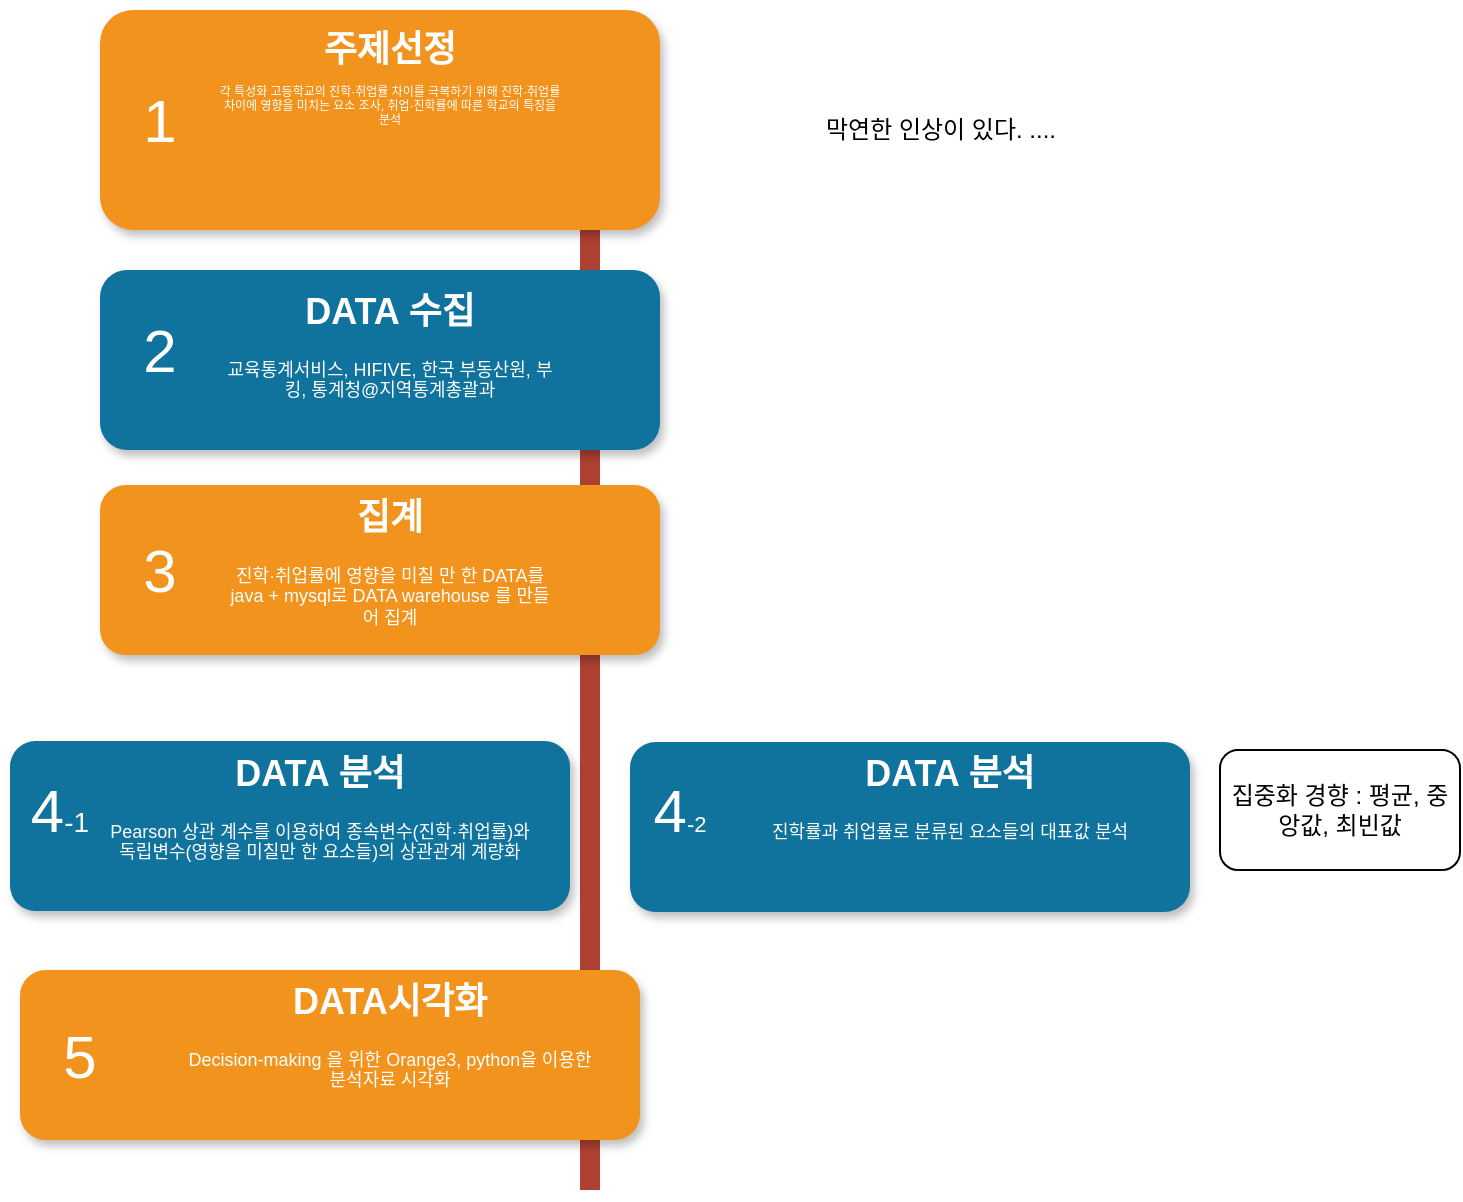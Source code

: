 <mxfile pages="2">
    <diagram name="Page-1" id="fbcf5db9-b524-4cd4-e4f3-379dc89c3999">
        <mxGraphModel dx="532" dy="371" grid="1" gridSize="10" guides="1" tooltips="1" connect="1" arrows="1" fold="1" page="1" pageScale="1" pageWidth="850" pageHeight="1100" background="none" math="0" shadow="0">
            <root>
                <mxCell id="0"/>
                <mxCell id="1" parent="0"/>
                <mxCell id="2a0f93b5c73ef8e7-1" value="" style="line;strokeWidth=10;direction=south;html=1;fillColor=none;fontSize=13;fontColor=#000000;align=center;strokeColor=#AE4132;" parent="1" vertex="1">
                    <mxGeometry x="360" y="110" width="10" height="590" as="geometry"/>
                </mxCell>
                <mxCell id="2a0f93b5c73ef8e7-2" value="" style="rounded=1;whiteSpace=wrap;html=1;strokeColor=none;strokeWidth=1;fillColor=#F2931E;fontSize=13;fontColor=#FFFFFF;align=center;gradientColor=none;gradientDirection=east;verticalAlign=top;shadow=1;" parent="1" vertex="1">
                    <mxGeometry x="120" y="110" width="280" height="110" as="geometry"/>
                </mxCell>
                <mxCell id="2a0f93b5c73ef8e7-3" value="1" style="text;html=1;strokeColor=none;fillColor=none;align=center;verticalAlign=middle;whiteSpace=wrap;fontSize=30;fontColor=#FFFFFF;" parent="1" vertex="1">
                    <mxGeometry x="130" y="155" width="40" height="20" as="geometry"/>
                </mxCell>
                <mxCell id="2a0f93b5c73ef8e7-4" value="" style="rounded=1;whiteSpace=wrap;html=1;strokeColor=none;strokeWidth=1;fillColor=#10739E;fontSize=13;fontColor=#FFFFFF;align=center;gradientColor=none;gradientDirection=east;verticalAlign=top;shadow=1;" parent="1" vertex="1">
                    <mxGeometry x="120" y="240" width="280" height="90" as="geometry"/>
                </mxCell>
                <mxCell id="2a0f93b5c73ef8e7-5" value="2" style="text;html=1;strokeColor=none;fillColor=none;align=center;verticalAlign=middle;whiteSpace=wrap;fontSize=30;fontColor=#FFFFFF;" parent="1" vertex="1">
                    <mxGeometry x="130" y="270" width="40" height="20" as="geometry"/>
                </mxCell>
                <mxCell id="2a0f93b5c73ef8e7-6" value="" style="rounded=1;whiteSpace=wrap;html=1;strokeColor=none;strokeWidth=1;fillColor=#F2931E;fontSize=13;fontColor=#FFFFFF;align=center;gradientColor=none;gradientDirection=east;verticalAlign=top;shadow=1;" parent="1" vertex="1">
                    <mxGeometry x="120" y="347.5" width="280" height="85" as="geometry"/>
                </mxCell>
                <mxCell id="2a0f93b5c73ef8e7-7" value="3" style="text;html=1;strokeColor=none;fillColor=none;align=center;verticalAlign=middle;whiteSpace=wrap;fontSize=30;fontColor=#FFFFFF;" parent="1" vertex="1">
                    <mxGeometry x="130" y="380" width="40" height="20" as="geometry"/>
                </mxCell>
                <mxCell id="2a0f93b5c73ef8e7-8" value="" style="rounded=1;whiteSpace=wrap;html=1;strokeColor=none;strokeWidth=1;fillColor=#10739E;fontSize=13;fontColor=#FFFFFF;align=center;gradientColor=none;gradientDirection=east;verticalAlign=top;shadow=1;" parent="1" vertex="1">
                    <mxGeometry x="385" y="476" width="280" height="85" as="geometry"/>
                </mxCell>
                <mxCell id="2a0f93b5c73ef8e7-9" value="4&lt;font style=&quot;font-size: 11px&quot;&gt;-2&lt;/font&gt;" style="text;html=1;strokeColor=none;fillColor=none;align=center;verticalAlign=middle;whiteSpace=wrap;fontSize=30;fontColor=#FFFFFF;" parent="1" vertex="1">
                    <mxGeometry x="390" y="500" width="40" height="20" as="geometry"/>
                </mxCell>
                <mxCell id="2a0f93b5c73ef8e7-10" value="" style="rounded=1;whiteSpace=wrap;html=1;strokeColor=none;strokeWidth=1;fillColor=#F2931E;fontSize=13;fontColor=#FFFFFF;align=center;gradientColor=none;gradientDirection=east;verticalAlign=top;shadow=1;" parent="1" vertex="1">
                    <mxGeometry x="80" y="590" width="310" height="85" as="geometry"/>
                </mxCell>
                <mxCell id="2a0f93b5c73ef8e7-11" value="5" style="text;html=1;strokeColor=none;fillColor=none;align=center;verticalAlign=middle;whiteSpace=wrap;fontSize=30;fontColor=#FFFFFF;" parent="1" vertex="1">
                    <mxGeometry x="90" y="622.5" width="40" height="20" as="geometry"/>
                </mxCell>
                <mxCell id="2a0f93b5c73ef8e7-18" value="&lt;h1&gt;&lt;font style=&quot;font-size: 18px&quot;&gt;주제선정&lt;/font&gt;&lt;/h1&gt;&lt;p&gt;&lt;font style=&quot;font-size: 6px&quot;&gt;각 특성화 고등학교의 진학·취업률 차이를 극복하기 위해 진학·취업률 차이에 영향을 미치는 요소 조사, 취업·진학률에 따른 학교의 특징을 분석&lt;/font&gt;&lt;/p&gt;" style="text;html=1;spacing=5;spacingTop=-20;whiteSpace=wrap;overflow=hidden;strokeColor=none;strokeWidth=4;fillColor=none;gradientColor=#007FFF;fontSize=5;fontColor=#FFFFFF;align=center;" parent="1" vertex="1">
                    <mxGeometry x="175" y="123.25" width="180" height="83.5" as="geometry"/>
                </mxCell>
                <mxCell id="2a0f93b5c73ef8e7-19" value="&lt;h1&gt;DATA 수집&lt;/h1&gt;&lt;p&gt;교육통계서비스,&amp;nbsp;&lt;span&gt;HIFIVE,&amp;nbsp;&lt;/span&gt;&lt;span&gt;한국 부동산원,&amp;nbsp;&lt;/span&gt;&lt;span&gt;부킹,&amp;nbsp;&lt;/span&gt;&lt;span&gt;통계청@지역통계총괄과&lt;/span&gt;&lt;/p&gt;" style="text;html=1;spacing=5;spacingTop=-20;whiteSpace=wrap;overflow=hidden;strokeColor=none;strokeWidth=4;fillColor=none;gradientColor=#007FFF;fontSize=9;fontColor=#FFFFFF;align=center;" parent="1" vertex="1">
                    <mxGeometry x="175" y="248.75" width="180" height="72.5" as="geometry"/>
                </mxCell>
                <mxCell id="2a0f93b5c73ef8e7-20" value="&lt;h1&gt;집계&lt;/h1&gt;&lt;p&gt;진학·취업률에 영향을 미칠 만 한 DATA를 java&lt;span&gt;&amp;nbsp;+ mysql로 DATA warehouse 를 만들어 집계&lt;/span&gt;&lt;/p&gt;" style="text;html=1;spacing=5;spacingTop=-20;whiteSpace=wrap;overflow=hidden;strokeColor=none;strokeWidth=4;fillColor=none;gradientColor=#007FFF;fontSize=9;fontColor=#FFFFFF;align=center;" parent="1" vertex="1">
                    <mxGeometry x="180" y="351.5" width="170" height="77" as="geometry"/>
                </mxCell>
                <mxCell id="2a0f93b5c73ef8e7-21" value="&lt;h1&gt;DATA 분석&lt;/h1&gt;&lt;p&gt;진학률과 취업률로 분류된 요소들의&amp;nbsp;&lt;span&gt;대표값 분석&lt;/span&gt;&lt;/p&gt;" style="text;html=1;spacing=5;spacingTop=-20;whiteSpace=wrap;overflow=hidden;strokeColor=none;strokeWidth=4;fillColor=none;gradientColor=#007FFF;fontSize=9;fontColor=#FFFFFF;align=center;" parent="1" vertex="1">
                    <mxGeometry x="430" y="479.5" width="230" height="77" as="geometry"/>
                </mxCell>
                <mxCell id="2a0f93b5c73ef8e7-22" value="&lt;h1&gt;DATA시각화&lt;/h1&gt;&lt;div&gt;Decision-making 을 위한 Orange3, python을 이용한 분석자료 시각화&lt;/div&gt;" style="text;html=1;spacing=5;spacingTop=-20;whiteSpace=wrap;overflow=hidden;strokeColor=none;strokeWidth=4;fillColor=none;gradientColor=#007FFF;fontSize=9;fontColor=#FFFFFF;align=center;" parent="1" vertex="1">
                    <mxGeometry x="160" y="594" width="210" height="77" as="geometry"/>
                </mxCell>
                <mxCell id="mlhQJHXakP10aqOgQbDr-1" value="" style="rounded=1;whiteSpace=wrap;html=1;strokeColor=none;strokeWidth=1;fillColor=#10739E;fontSize=13;fontColor=#FFFFFF;align=center;gradientColor=none;gradientDirection=east;verticalAlign=top;shadow=1;" parent="1" vertex="1">
                    <mxGeometry x="75" y="475.5" width="280" height="85" as="geometry"/>
                </mxCell>
                <mxCell id="mlhQJHXakP10aqOgQbDr-2" value="4&lt;font style=&quot;font-size: 14px&quot;&gt;-1&lt;/font&gt;" style="text;html=1;strokeColor=none;fillColor=none;align=center;verticalAlign=middle;whiteSpace=wrap;fontSize=30;fontColor=#FFFFFF;" parent="1" vertex="1">
                    <mxGeometry x="70" y="500" width="60" height="20" as="geometry"/>
                </mxCell>
                <mxCell id="mlhQJHXakP10aqOgQbDr-3" value="&lt;h1&gt;DATA 분석&lt;/h1&gt;&lt;p&gt;Pearson 상관 계수를 이용하여 종속변수(진학·취업률)와 독립변수(영향을 미칠만 한 요소들)의 상관관계 계량화&lt;/p&gt;" style="text;html=1;spacing=5;spacingTop=-20;whiteSpace=wrap;overflow=hidden;strokeColor=none;strokeWidth=4;fillColor=none;gradientColor=#007FFF;fontSize=9;fontColor=#FFFFFF;align=center;" parent="1" vertex="1">
                    <mxGeometry x="120" y="479.5" width="220" height="77" as="geometry"/>
                </mxCell>
                <mxCell id="mlhQJHXakP10aqOgQbDr-4" value="막연한 인상이 있다. ...." style="text;html=1;align=center;verticalAlign=middle;resizable=0;points=[];autosize=1;strokeColor=none;" parent="1" vertex="1">
                    <mxGeometry x="470" y="160" width="140" height="20" as="geometry"/>
                </mxCell>
                <mxCell id="mlhQJHXakP10aqOgQbDr-5" value="집중화 경향 : 평균, 중앙값, 최빈값" style="rounded=1;whiteSpace=wrap;html=1;" parent="1" vertex="1">
                    <mxGeometry x="680" y="480" width="120" height="60" as="geometry"/>
                </mxCell>
            </root>
        </mxGraphModel>
    </diagram>
    <diagram id="TZplxgLvdQztWX21CHD0" name="Page-2">
        <mxGraphModel dx="1466" dy="1614" grid="1" gridSize="10" guides="1" tooltips="1" connect="1" arrows="1" fold="1" page="1" pageScale="1" pageWidth="827" pageHeight="1169" math="0" shadow="0">
            <root>
                <mxCell id="HBBztgNymXZgD_4XfBUL-0"/>
                <mxCell id="HBBztgNymXZgD_4XfBUL-1" parent="HBBztgNymXZgD_4XfBUL-0"/>
                <mxCell id="HBBztgNymXZgD_4XfBUL-2" value="목차" style="text;html=1;align=center;verticalAlign=middle;resizable=0;points=[];autosize=1;strokeColor=#B09500;shadow=1;fillColor=#e3c800;fontColor=#000000;" parent="HBBztgNymXZgD_4XfBUL-1" vertex="1">
                    <mxGeometry x="70" y="-1139" width="40" height="20" as="geometry"/>
                </mxCell>
                <mxCell id="5MRgUuCNfdM5i_YYItIs-13" value="" style="edgeStyle=orthogonalEdgeStyle;rounded=0;orthogonalLoop=1;jettySize=auto;html=1;shadow=1;fillColor=#e3c800;strokeColor=#B09500;fontColor=#000000;" parent="HBBztgNymXZgD_4XfBUL-1" source="HBBztgNymXZgD_4XfBUL-3" target="5MRgUuCNfdM5i_YYItIs-3" edge="1">
                    <mxGeometry relative="1" as="geometry"/>
                </mxCell>
                <mxCell id="HBBztgNymXZgD_4XfBUL-3" value="특성화 고등학교를 다니는 학생이다 보니 특성화 고등학교에는 취업률과 진학률에 따른 서열이 존재함을 막연하게 느꼈다. 평준화된 교육을 지향하는 교육 정책에 반한다 생각했다.&lt;br&gt;&amp;nbsp;구체적으로 어떤 요소들이 특성화 고등학교의 서열(취업·진학률)에 영향을 미치는지 조사했다.&amp;nbsp;" style="whiteSpace=wrap;html=1;shadow=1;fillColor=#e3c800;strokeColor=#B09500;fontColor=#000000;" parent="HBBztgNymXZgD_4XfBUL-1" vertex="1">
                    <mxGeometry x="325" y="-1069" width="340" height="120" as="geometry"/>
                </mxCell>
                <mxCell id="4U7kLxwrX30E1wYsaR13-0" value="막연한 인상" style="text;html=1;align=center;verticalAlign=middle;resizable=0;points=[];autosize=1;strokeColor=#B09500;shadow=1;fillColor=#e3c800;fontColor=#000000;" parent="HBBztgNymXZgD_4XfBUL-1" vertex="1">
                    <mxGeometry x="50" y="-1069" width="80" height="20" as="geometry"/>
                </mxCell>
                <mxCell id="5MRgUuCNfdM5i_YYItIs-0" value="숫자로 표현하고 살펴보기" style="text;html=1;align=center;verticalAlign=middle;resizable=0;points=[];autosize=1;strokeColor=#B09500;shadow=1;fillColor=#e3c800;fontColor=#000000;" parent="HBBztgNymXZgD_4XfBUL-1" vertex="1">
                    <mxGeometry x="10" y="-689" width="150" height="20" as="geometry"/>
                </mxCell>
                <mxCell id="5MRgUuCNfdM5i_YYItIs-1" value="숫자가 막연한 인상을 뒷받침하고 있음을 인식" style="text;html=1;align=center;verticalAlign=middle;resizable=0;points=[];autosize=1;strokeColor=#B09500;shadow=1;fillColor=#e3c800;fontColor=#000000;" parent="HBBztgNymXZgD_4XfBUL-1" vertex="1">
                    <mxGeometry x="-220" y="-389" width="260" height="20" as="geometry"/>
                </mxCell>
                <mxCell id="5MRgUuCNfdM5i_YYItIs-2" value="3단계를 검증하기위한 통계학을 이용" style="text;html=1;align=center;verticalAlign=middle;resizable=0;points=[];autosize=1;strokeColor=#B09500;shadow=1;fillColor=#e3c800;fontColor=#000000;" parent="HBBztgNymXZgD_4XfBUL-1" vertex="1">
                    <mxGeometry x="-210" y="-350" width="210" height="20" as="geometry"/>
                </mxCell>
                <mxCell id="5MRgUuCNfdM5i_YYItIs-14" value="" style="edgeStyle=orthogonalEdgeStyle;rounded=0;orthogonalLoop=1;jettySize=auto;html=1;shadow=1;fillColor=#e3c800;strokeColor=#B09500;fontColor=#000000;" parent="HBBztgNymXZgD_4XfBUL-1" source="5MRgUuCNfdM5i_YYItIs-3" target="5MRgUuCNfdM5i_YYItIs-5" edge="1">
                    <mxGeometry relative="1" as="geometry"/>
                </mxCell>
                <mxCell id="5MRgUuCNfdM5i_YYItIs-3" value="막연한 인상&lt;br&gt;&lt;br&gt;비싼동내(강남, 반포)에 있는 학교들은 진학률이 상승 할 것이다.&amp;nbsp;&lt;br&gt;부모의 소득수준이 높을 수록 진학률이 상승 할 것이다.&amp;nbsp;&lt;br&gt;집값이 가파르게 상승한 지역(강남, 송도, 다산 등)은 진학률이 상승 할 것이다.&amp;nbsp;&lt;br&gt;많은 경험을 해볼 수록 진학·취업률이 상승할 수록 취업·진학률이 상승 할 것이다.&amp;nbsp;&lt;br&gt;한 학과의 전문성있는 학교(학과가 적은) 학교일 수록 취업률이 상승 할 것이다.&amp;nbsp;&lt;br&gt;교지면적당 교실 수,&amp;nbsp; 취업·진학률이 상승 할 것이다.&amp;nbsp;&lt;br&gt;보직교사의 여성비가 높을 수록 진학률이 상승 할 것이다.&amp;nbsp;&lt;br&gt;학생의 전출비가 낮을 수록 진학률이 높을 것이다.&amp;nbsp;&lt;br&gt;학교기본정보(학생, 교사, (특별)교실, 교지면적)은 아무런 관계가 없을 것이다.&amp;nbsp;" style="whiteSpace=wrap;html=1;shadow=1;fillColor=#e3c800;strokeColor=#B09500;fontColor=#000000;" parent="HBBztgNymXZgD_4XfBUL-1" vertex="1">
                    <mxGeometry x="220" y="-909" width="550" height="170" as="geometry"/>
                </mxCell>
                <mxCell id="5MRgUuCNfdM5i_YYItIs-4" value="학력 데이터" style="text;html=1;align=center;verticalAlign=middle;resizable=0;points=[];autosize=1;strokeColor=#B09500;shadow=1;fillColor=#e3c800;fontColor=#000000;" parent="HBBztgNymXZgD_4XfBUL-1" vertex="1">
                    <mxGeometry x="800" y="-859" width="80" height="20" as="geometry"/>
                </mxCell>
                <mxCell id="5MRgUuCNfdM5i_YYItIs-15" style="edgeStyle=orthogonalEdgeStyle;rounded=0;orthogonalLoop=1;jettySize=auto;html=1;exitX=0.5;exitY=1;exitDx=0;exitDy=0;entryX=0.5;entryY=0;entryDx=0;entryDy=0;shadow=1;fillColor=#e3c800;strokeColor=#B09500;fontColor=#000000;" parent="HBBztgNymXZgD_4XfBUL-1" source="5MRgUuCNfdM5i_YYItIs-5" target="5MRgUuCNfdM5i_YYItIs-6" edge="1">
                    <mxGeometry relative="1" as="geometry"/>
                </mxCell>
                <mxCell id="5MRgUuCNfdM5i_YYItIs-16" style="edgeStyle=orthogonalEdgeStyle;rounded=0;orthogonalLoop=1;jettySize=auto;html=1;exitX=0.5;exitY=1;exitDx=0;exitDy=0;entryX=0.5;entryY=0;entryDx=0;entryDy=0;shadow=1;fillColor=#e3c800;strokeColor=#B09500;fontColor=#000000;" parent="HBBztgNymXZgD_4XfBUL-1" source="5MRgUuCNfdM5i_YYItIs-5" target="5MRgUuCNfdM5i_YYItIs-10" edge="1">
                    <mxGeometry relative="1" as="geometry"/>
                </mxCell>
                <mxCell id="5MRgUuCNfdM5i_YYItIs-5" value="데이터 수집&lt;br&gt;&lt;div&gt;교육통계연보(교육통계서비스),&lt;/div&gt;&lt;div&gt;초중고 학교도서관 및 공공도서관 현황(교육통계서비스),&lt;/div&gt;&lt;div&gt;HIFIVE 학교별 학과정보(HIFIVE),&lt;/div&gt;&lt;div&gt;월간_매매가격지수_종합(한국 부동산원),&amp;nbsp;&lt;/div&gt;&lt;div&gt;행정구별 부동산평당가(부킹),&amp;nbsp;&lt;/div&gt;&lt;div&gt;주택매매가격변동률(통계청@지역통계총괄과)&lt;/div&gt;&lt;div&gt;&lt;br&gt;&lt;/div&gt;&lt;div&gt;+ mysql 테이블 보여주기&lt;/div&gt;" style="whiteSpace=wrap;html=1;shadow=1;fillColor=#e3c800;strokeColor=#B09500;fontColor=#000000;" parent="HBBztgNymXZgD_4XfBUL-1" vertex="1">
                    <mxGeometry x="310" y="-689" width="370" height="200" as="geometry"/>
                </mxCell>
                <mxCell id="o57Jj1lFetrbLNUDRLZG-1" style="edgeStyle=orthogonalEdgeStyle;rounded=0;orthogonalLoop=1;jettySize=auto;html=1;exitX=0.5;exitY=1;exitDx=0;exitDy=0;entryX=0.5;entryY=0;entryDx=0;entryDy=0;" edge="1" parent="HBBztgNymXZgD_4XfBUL-1" source="5MRgUuCNfdM5i_YYItIs-6" target="o57Jj1lFetrbLNUDRLZG-0">
                    <mxGeometry relative="1" as="geometry"/>
                </mxCell>
                <mxCell id="5MRgUuCNfdM5i_YYItIs-6" value="재수률과 진학률은 강한 음의 상관관계를 갖는다&lt;br&gt;진학률과 취업률은 강한 음의 상관관계를 갖는다&lt;br&gt;취업률과 학생 여교사 ratio는 유의미한 음의 상관관계를 갖는다&lt;br&gt;취업률과 전체 여교사 ratio는 유의미한 상관관계를 갖는다&lt;br&gt;+ 신기하게 알게된 점" style="whiteSpace=wrap;html=1;shadow=1;fillColor=#e3c800;strokeColor=#B09500;fontColor=#000000;" parent="HBBztgNymXZgD_4XfBUL-1" vertex="1">
                    <mxGeometry x="90" y="-419" width="370" height="140" as="geometry"/>
                </mxCell>
                <mxCell id="5MRgUuCNfdM5i_YYItIs-8" value="주관에서 객관으로" style="text;html=1;align=center;verticalAlign=middle;resizable=0;points=[];autosize=1;strokeColor=#B09500;shadow=1;fillColor=#e3c800;fontColor=#000000;" parent="HBBztgNymXZgD_4XfBUL-1" vertex="1">
                    <mxGeometry x="20" y="-619" width="110" height="20" as="geometry"/>
                </mxCell>
                <mxCell id="5MRgUuCNfdM5i_YYItIs-10" value="학교이름 keyWord 로 분석해보았다.&amp;nbsp;&lt;br&gt;" style="whiteSpace=wrap;html=1;shadow=1;fillColor=#e3c800;strokeColor=#B09500;fontColor=#000000;" parent="HBBztgNymXZgD_4XfBUL-1" vertex="1">
                    <mxGeometry x="570" y="-419" width="360" height="140" as="geometry"/>
                </mxCell>
                <mxCell id="5MRgUuCNfdM5i_YYItIs-12" style="edgeStyle=orthogonalEdgeStyle;rounded=0;orthogonalLoop=1;jettySize=auto;html=1;exitX=0.5;exitY=1;exitDx=0;exitDy=0;entryX=0.5;entryY=0;entryDx=0;entryDy=0;shadow=1;fillColor=#e3c800;strokeColor=#B09500;fontColor=#000000;" parent="HBBztgNymXZgD_4XfBUL-1" source="5MRgUuCNfdM5i_YYItIs-11" target="HBBztgNymXZgD_4XfBUL-3" edge="1">
                    <mxGeometry relative="1" as="geometry"/>
                </mxCell>
                <mxCell id="5MRgUuCNfdM5i_YYItIs-11" value="start" style="ellipse;whiteSpace=wrap;html=1;shadow=1;fillColor=#e3c800;strokeColor=#B09500;fontColor=#000000;" parent="HBBztgNymXZgD_4XfBUL-1" vertex="1">
                    <mxGeometry x="435" y="-1169" width="120" height="60" as="geometry"/>
                </mxCell>
                <mxCell id="o57Jj1lFetrbLNUDRLZG-0" value="취업률을 높이려면 실무 교사의 남자비율을 높이면 된다.&amp;nbsp;&lt;br&gt;(-&amp;gt; 진학률을 높이고 싶으면 실무교사의 여자비율을 높여야 한다. )&lt;br&gt;취업률을 높이려면 학생당 여교사 비율이 줄어들어야 한다.&amp;nbsp;&lt;br&gt;(-&amp;gt; 진학률을 높이려면 학생당 여교사 비율을 높여야 한다. )" style="whiteSpace=wrap;html=1;" vertex="1" parent="HBBztgNymXZgD_4XfBUL-1">
                    <mxGeometry x="65" y="-165" width="420" height="90" as="geometry"/>
                </mxCell>
            </root>
        </mxGraphModel>
    </diagram>
</mxfile>